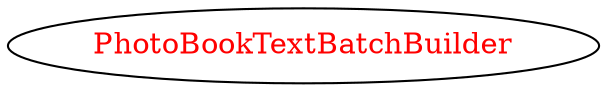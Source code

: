 digraph dependencyGraph {
 concentrate=true;
 ranksep="2.0";
 rankdir="LR"; 
 splines="ortho";
"PhotoBookTextBatchBuilder" [fontcolor="red"];
}